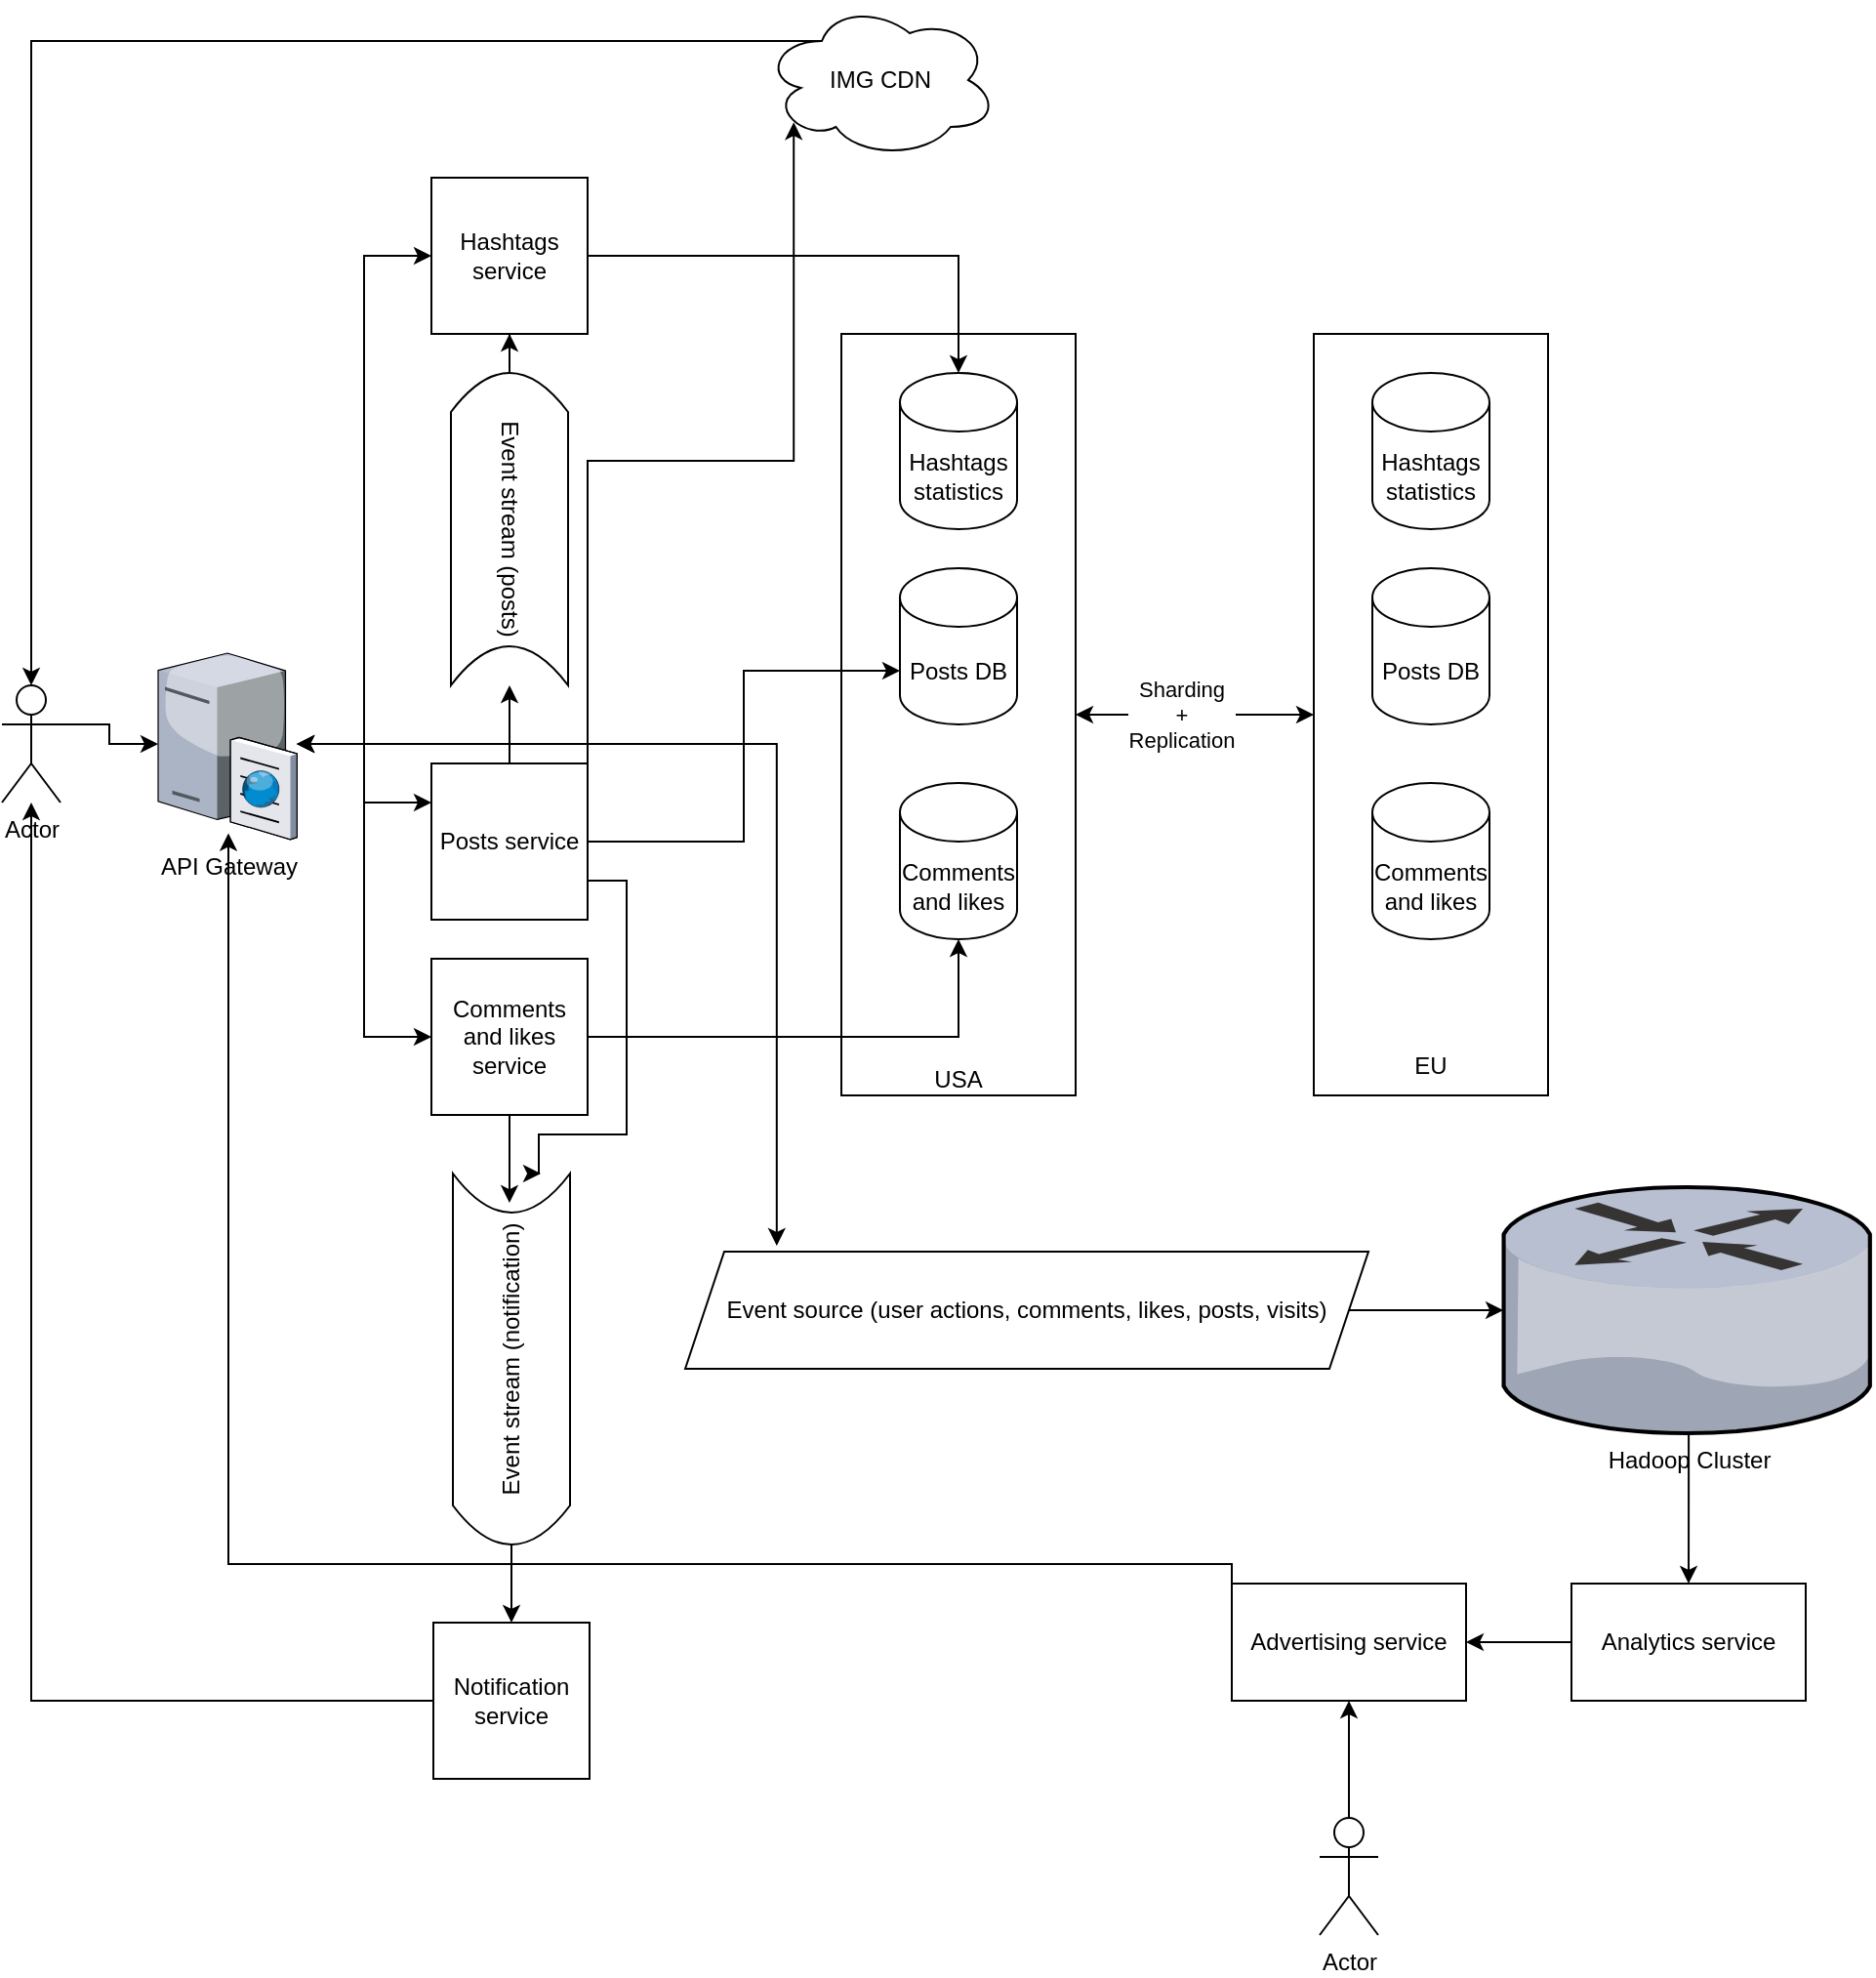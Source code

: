 <mxfile version="13.8.8" type="device"><diagram name="Page-1" id="e3a06f82-3646-2815-327d-82caf3d4e204"><mxGraphModel dx="1113" dy="820" grid="1" gridSize="10" guides="1" tooltips="1" connect="1" arrows="1" fold="1" page="1" pageScale="1.5" pageWidth="1169" pageHeight="826" background="none" math="0" shadow="0"><root><mxCell id="0" style=";html=1;"/><mxCell id="1" style=";html=1;" parent="0"/><mxCell id="knIG0F8VlCt5Sy2WJYBK-27" value="&lt;div&gt;&lt;br&gt;&lt;/div&gt;&lt;div&gt;&lt;br&gt;&lt;/div&gt;&lt;div&gt;&lt;br&gt;&lt;/div&gt;&lt;div&gt;&lt;br&gt;&lt;/div&gt;&lt;div&gt;&lt;br&gt;&lt;/div&gt;&lt;div&gt;&lt;br&gt;&lt;/div&gt;&lt;div&gt;&lt;br&gt;&lt;/div&gt;&lt;div&gt;&lt;br&gt;&lt;/div&gt;&lt;div&gt;&lt;br&gt;&lt;/div&gt;&lt;div&gt;&lt;br&gt;&lt;/div&gt;&lt;div&gt;&lt;br&gt;&lt;/div&gt;&lt;div&gt;&lt;br&gt;&lt;/div&gt;&lt;div&gt;&lt;br&gt;&lt;/div&gt;&lt;div&gt;&lt;br&gt;&lt;/div&gt;&lt;div&gt;&lt;br&gt;&lt;/div&gt;&lt;div&gt;&lt;br&gt;&lt;/div&gt;&lt;div&gt;&lt;br&gt;&lt;/div&gt;&lt;div&gt;&lt;br&gt;&lt;/div&gt;&lt;div&gt;&lt;br&gt;&lt;/div&gt;&lt;div&gt;&lt;br&gt;&lt;/div&gt;&lt;div&gt;&lt;br&gt;&lt;/div&gt;&lt;div&gt;&lt;br&gt;&lt;/div&gt;&lt;div&gt;&lt;br&gt;&lt;/div&gt;&lt;div&gt;&lt;br&gt;&lt;/div&gt;&lt;div&gt;&lt;br&gt;&lt;/div&gt;&lt;div&gt;&lt;br&gt;&lt;/div&gt;&lt;div&gt;USA&lt;br&gt;&lt;/div&gt;" style="rounded=0;whiteSpace=wrap;html=1;" vertex="1" parent="1"><mxGeometry x="510" y="270" width="120" height="390" as="geometry"/></mxCell><mxCell id="knIG0F8VlCt5Sy2WJYBK-4" style="edgeStyle=orthogonalEdgeStyle;rounded=0;orthogonalLoop=1;jettySize=auto;html=1;exitX=1;exitY=0.333;exitDx=0;exitDy=0;exitPerimeter=0;" edge="1" parent="1" source="knIG0F8VlCt5Sy2WJYBK-1" target="knIG0F8VlCt5Sy2WJYBK-2"><mxGeometry relative="1" as="geometry"/></mxCell><mxCell id="knIG0F8VlCt5Sy2WJYBK-1" value="Actor" style="shape=umlActor;verticalLabelPosition=bottom;verticalAlign=top;html=1;outlineConnect=0;" vertex="1" parent="1"><mxGeometry x="80" y="450" width="30" height="60" as="geometry"/></mxCell><mxCell id="knIG0F8VlCt5Sy2WJYBK-40" style="edgeStyle=orthogonalEdgeStyle;rounded=0;orthogonalLoop=1;jettySize=auto;html=1;entryX=0;entryY=0.5;entryDx=0;entryDy=0;startArrow=classic;startFill=1;" edge="1" parent="1" source="knIG0F8VlCt5Sy2WJYBK-2" target="knIG0F8VlCt5Sy2WJYBK-21"><mxGeometry relative="1" as="geometry"/></mxCell><mxCell id="knIG0F8VlCt5Sy2WJYBK-41" style="edgeStyle=orthogonalEdgeStyle;rounded=0;orthogonalLoop=1;jettySize=auto;html=1;entryX=0;entryY=0.5;entryDx=0;entryDy=0;startArrow=classic;startFill=1;" edge="1" parent="1" source="knIG0F8VlCt5Sy2WJYBK-2" target="knIG0F8VlCt5Sy2WJYBK-20"><mxGeometry relative="1" as="geometry"/></mxCell><mxCell id="knIG0F8VlCt5Sy2WJYBK-50" style="edgeStyle=orthogonalEdgeStyle;rounded=0;orthogonalLoop=1;jettySize=auto;html=1;entryX=0.134;entryY=-0.05;entryDx=0;entryDy=0;entryPerimeter=0;startArrow=classic;startFill=1;" edge="1" parent="1" source="knIG0F8VlCt5Sy2WJYBK-2" target="knIG0F8VlCt5Sy2WJYBK-49"><mxGeometry relative="1" as="geometry"/></mxCell><mxCell id="knIG0F8VlCt5Sy2WJYBK-2" value="API Gateway" style="verticalLabelPosition=bottom;aspect=fixed;html=1;verticalAlign=top;strokeColor=none;align=center;outlineConnect=0;shape=mxgraph.citrix.cache_server;" vertex="1" parent="1"><mxGeometry x="160" y="431.25" width="71" height="97.5" as="geometry"/></mxCell><mxCell id="knIG0F8VlCt5Sy2WJYBK-5" value="&lt;div&gt;Posts DB&lt;/div&gt;" style="shape=cylinder3;whiteSpace=wrap;html=1;boundedLbl=1;backgroundOutline=1;size=15;" vertex="1" parent="1"><mxGeometry x="540" y="390" width="60" height="80" as="geometry"/></mxCell><mxCell id="knIG0F8VlCt5Sy2WJYBK-24" style="edgeStyle=orthogonalEdgeStyle;rounded=0;orthogonalLoop=1;jettySize=auto;html=1;exitX=1;exitY=0.5;exitDx=0;exitDy=0;entryX=0;entryY=0;entryDx=0;entryDy=52.5;entryPerimeter=0;" edge="1" parent="1" source="knIG0F8VlCt5Sy2WJYBK-18" target="knIG0F8VlCt5Sy2WJYBK-5"><mxGeometry relative="1" as="geometry"/></mxCell><mxCell id="knIG0F8VlCt5Sy2WJYBK-31" style="edgeStyle=orthogonalEdgeStyle;rounded=0;orthogonalLoop=1;jettySize=auto;html=1;exitX=0.5;exitY=0;exitDx=0;exitDy=0;" edge="1" parent="1" source="knIG0F8VlCt5Sy2WJYBK-18" target="knIG0F8VlCt5Sy2WJYBK-30"><mxGeometry relative="1" as="geometry"/></mxCell><mxCell id="knIG0F8VlCt5Sy2WJYBK-37" style="edgeStyle=orthogonalEdgeStyle;rounded=0;orthogonalLoop=1;jettySize=auto;html=1;exitX=1;exitY=0.75;exitDx=0;exitDy=0;entryX=1;entryY=0.75;entryDx=0;entryDy=0;" edge="1" parent="1" source="knIG0F8VlCt5Sy2WJYBK-18" target="knIG0F8VlCt5Sy2WJYBK-35"><mxGeometry relative="1" as="geometry"><Array as="points"><mxPoint x="400" y="550"/><mxPoint x="400" y="680"/><mxPoint x="355" y="680"/></Array></mxGeometry></mxCell><mxCell id="knIG0F8VlCt5Sy2WJYBK-39" style="edgeStyle=orthogonalEdgeStyle;rounded=0;orthogonalLoop=1;jettySize=auto;html=1;exitX=0;exitY=0.25;exitDx=0;exitDy=0;startArrow=classic;startFill=1;" edge="1" parent="1" source="knIG0F8VlCt5Sy2WJYBK-18" target="knIG0F8VlCt5Sy2WJYBK-2"><mxGeometry relative="1" as="geometry"/></mxCell><mxCell id="knIG0F8VlCt5Sy2WJYBK-62" style="edgeStyle=orthogonalEdgeStyle;rounded=0;orthogonalLoop=1;jettySize=auto;html=1;exitX=1;exitY=0;exitDx=0;exitDy=0;entryX=0.13;entryY=0.77;entryDx=0;entryDy=0;entryPerimeter=0;startArrow=none;startFill=0;" edge="1" parent="1" source="knIG0F8VlCt5Sy2WJYBK-18" target="knIG0F8VlCt5Sy2WJYBK-61"><mxGeometry relative="1" as="geometry"/></mxCell><mxCell id="knIG0F8VlCt5Sy2WJYBK-18" value="Posts service" style="whiteSpace=wrap;html=1;aspect=fixed;" vertex="1" parent="1"><mxGeometry x="300" y="490" width="80" height="80" as="geometry"/></mxCell><mxCell id="knIG0F8VlCt5Sy2WJYBK-36" style="edgeStyle=orthogonalEdgeStyle;rounded=0;orthogonalLoop=1;jettySize=auto;html=1;exitX=0.5;exitY=1;exitDx=0;exitDy=0;entryX=0.921;entryY=0.483;entryDx=0;entryDy=0;entryPerimeter=0;" edge="1" parent="1" source="knIG0F8VlCt5Sy2WJYBK-20" target="knIG0F8VlCt5Sy2WJYBK-35"><mxGeometry relative="1" as="geometry"/></mxCell><mxCell id="knIG0F8VlCt5Sy2WJYBK-38" style="edgeStyle=orthogonalEdgeStyle;rounded=0;orthogonalLoop=1;jettySize=auto;html=1;exitX=1;exitY=0.5;exitDx=0;exitDy=0;" edge="1" parent="1" source="knIG0F8VlCt5Sy2WJYBK-20" target="knIG0F8VlCt5Sy2WJYBK-29"><mxGeometry relative="1" as="geometry"/></mxCell><mxCell id="knIG0F8VlCt5Sy2WJYBK-20" value="Comments and likes service" style="whiteSpace=wrap;html=1;aspect=fixed;" vertex="1" parent="1"><mxGeometry x="300" y="590" width="80" height="80" as="geometry"/></mxCell><mxCell id="knIG0F8VlCt5Sy2WJYBK-33" style="edgeStyle=orthogonalEdgeStyle;rounded=0;orthogonalLoop=1;jettySize=auto;html=1;exitX=1;exitY=0.5;exitDx=0;exitDy=0;" edge="1" parent="1" source="knIG0F8VlCt5Sy2WJYBK-21" target="knIG0F8VlCt5Sy2WJYBK-28"><mxGeometry relative="1" as="geometry"/></mxCell><mxCell id="knIG0F8VlCt5Sy2WJYBK-21" value="Hashtags service" style="whiteSpace=wrap;html=1;aspect=fixed;" vertex="1" parent="1"><mxGeometry x="300" y="190" width="80" height="80" as="geometry"/></mxCell><mxCell id="knIG0F8VlCt5Sy2WJYBK-23" style="edgeStyle=orthogonalEdgeStyle;rounded=0;orthogonalLoop=1;jettySize=auto;html=1;exitX=0;exitY=0.5;exitDx=0;exitDy=0;" edge="1" parent="1" source="knIG0F8VlCt5Sy2WJYBK-22" target="knIG0F8VlCt5Sy2WJYBK-1"><mxGeometry relative="1" as="geometry"/></mxCell><mxCell id="knIG0F8VlCt5Sy2WJYBK-22" value="&lt;div&gt;Notification &lt;br&gt;&lt;/div&gt;&lt;div&gt;service&lt;/div&gt;" style="whiteSpace=wrap;html=1;aspect=fixed;" vertex="1" parent="1"><mxGeometry x="301" y="930" width="80" height="80" as="geometry"/></mxCell><mxCell id="knIG0F8VlCt5Sy2WJYBK-28" value="Hashtags statistics" style="shape=cylinder3;whiteSpace=wrap;html=1;boundedLbl=1;backgroundOutline=1;size=15;" vertex="1" parent="1"><mxGeometry x="540" y="290" width="60" height="80" as="geometry"/></mxCell><mxCell id="knIG0F8VlCt5Sy2WJYBK-29" value="&lt;div&gt;Comments and likes&lt;/div&gt;" style="shape=cylinder3;whiteSpace=wrap;html=1;boundedLbl=1;backgroundOutline=1;size=15;" vertex="1" parent="1"><mxGeometry x="540" y="500" width="60" height="80" as="geometry"/></mxCell><mxCell id="knIG0F8VlCt5Sy2WJYBK-32" style="edgeStyle=orthogonalEdgeStyle;rounded=0;orthogonalLoop=1;jettySize=auto;html=1;exitX=0;exitY=0.5;exitDx=0;exitDy=0;" edge="1" parent="1" source="knIG0F8VlCt5Sy2WJYBK-30" target="knIG0F8VlCt5Sy2WJYBK-21"><mxGeometry relative="1" as="geometry"/></mxCell><mxCell id="knIG0F8VlCt5Sy2WJYBK-30" value="Event stream (posts)" style="shape=dataStorage;whiteSpace=wrap;html=1;fixedSize=1;rotation=90;" vertex="1" parent="1"><mxGeometry x="260" y="340" width="160" height="60" as="geometry"/></mxCell><mxCell id="knIG0F8VlCt5Sy2WJYBK-58" style="edgeStyle=orthogonalEdgeStyle;rounded=0;orthogonalLoop=1;jettySize=auto;html=1;exitX=0;exitY=0.5;exitDx=0;exitDy=0;entryX=0.5;entryY=0;entryDx=0;entryDy=0;startArrow=none;startFill=0;" edge="1" parent="1" source="knIG0F8VlCt5Sy2WJYBK-35" target="knIG0F8VlCt5Sy2WJYBK-22"><mxGeometry relative="1" as="geometry"/></mxCell><mxCell id="knIG0F8VlCt5Sy2WJYBK-35" value="Event stream (notification)" style="shape=dataStorage;whiteSpace=wrap;html=1;fixedSize=1;rotation=-90;" vertex="1" parent="1"><mxGeometry x="246" y="765" width="190" height="60" as="geometry"/></mxCell><mxCell id="knIG0F8VlCt5Sy2WJYBK-42" value="&lt;div&gt;&lt;br&gt;&lt;/div&gt;&lt;div&gt;&lt;br&gt;&lt;/div&gt;&lt;div&gt;&lt;br&gt;&lt;/div&gt;&lt;div&gt;&lt;br&gt;&lt;/div&gt;&lt;div&gt;&lt;br&gt;&lt;/div&gt;&lt;div&gt;&lt;br&gt;&lt;/div&gt;&lt;div&gt;&lt;br&gt;&lt;/div&gt;&lt;div&gt;&lt;br&gt;&lt;/div&gt;&lt;div&gt;&lt;br&gt;&lt;/div&gt;&lt;div&gt;&lt;br&gt;&lt;/div&gt;&lt;div&gt;&lt;br&gt;&lt;/div&gt;&lt;div&gt;&lt;br&gt;&lt;/div&gt;&lt;div&gt;&lt;br&gt;&lt;/div&gt;&lt;div&gt;&lt;br&gt;&lt;/div&gt;&lt;div&gt;&lt;br&gt;&lt;/div&gt;&lt;div&gt;&lt;br&gt;&lt;/div&gt;&lt;div&gt;&lt;br&gt;&lt;/div&gt;&lt;div&gt;&lt;br&gt;&lt;/div&gt;&lt;div&gt;&lt;br&gt;&lt;/div&gt;&lt;div&gt;&lt;br&gt;&lt;/div&gt;&lt;div&gt;&lt;br&gt;&lt;/div&gt;&lt;div&gt;&lt;br&gt;&lt;/div&gt;&lt;div&gt;&lt;br&gt;&lt;/div&gt;&lt;div&gt;&lt;br&gt;&lt;/div&gt;&lt;div&gt;&lt;br&gt;&lt;/div&gt;&lt;div&gt;EU&lt;/div&gt;" style="rounded=0;whiteSpace=wrap;html=1;" vertex="1" parent="1"><mxGeometry x="752" y="270" width="120" height="390" as="geometry"/></mxCell><mxCell id="knIG0F8VlCt5Sy2WJYBK-43" value="&lt;div&gt;Posts DB&lt;/div&gt;" style="shape=cylinder3;whiteSpace=wrap;html=1;boundedLbl=1;backgroundOutline=1;size=15;" vertex="1" parent="1"><mxGeometry x="782" y="390" width="60" height="80" as="geometry"/></mxCell><mxCell id="knIG0F8VlCt5Sy2WJYBK-44" value="Hashtags statistics" style="shape=cylinder3;whiteSpace=wrap;html=1;boundedLbl=1;backgroundOutline=1;size=15;" vertex="1" parent="1"><mxGeometry x="782" y="290" width="60" height="80" as="geometry"/></mxCell><mxCell id="knIG0F8VlCt5Sy2WJYBK-45" value="&lt;div&gt;Comments and likes&lt;/div&gt;" style="shape=cylinder3;whiteSpace=wrap;html=1;boundedLbl=1;backgroundOutline=1;size=15;" vertex="1" parent="1"><mxGeometry x="782" y="500" width="60" height="80" as="geometry"/></mxCell><mxCell id="knIG0F8VlCt5Sy2WJYBK-46" style="edgeStyle=orthogonalEdgeStyle;rounded=0;orthogonalLoop=1;jettySize=auto;html=1;exitX=1;exitY=0.5;exitDx=0;exitDy=0;startArrow=classic;startFill=1;" edge="1" parent="1" source="knIG0F8VlCt5Sy2WJYBK-27" target="knIG0F8VlCt5Sy2WJYBK-42"><mxGeometry relative="1" as="geometry"/></mxCell><mxCell id="knIG0F8VlCt5Sy2WJYBK-47" value="&lt;div&gt;Sharding&lt;/div&gt;&lt;div&gt;+&lt;/div&gt;&lt;div&gt;Replication&lt;br&gt;&lt;/div&gt;" style="edgeLabel;html=1;align=center;verticalAlign=middle;resizable=0;points=[];" vertex="1" connectable="0" parent="knIG0F8VlCt5Sy2WJYBK-46"><mxGeometry x="0.2" y="-3" relative="1" as="geometry"><mxPoint x="-19" y="-3" as="offset"/></mxGeometry></mxCell><mxCell id="knIG0F8VlCt5Sy2WJYBK-52" style="edgeStyle=orthogonalEdgeStyle;rounded=0;orthogonalLoop=1;jettySize=auto;html=1;exitX=1;exitY=0.5;exitDx=0;exitDy=0;startArrow=none;startFill=0;" edge="1" parent="1" source="knIG0F8VlCt5Sy2WJYBK-49" target="knIG0F8VlCt5Sy2WJYBK-51"><mxGeometry relative="1" as="geometry"/></mxCell><mxCell id="knIG0F8VlCt5Sy2WJYBK-49" value="Event source (user actions, comments, likes, posts, visits)" style="shape=parallelogram;perimeter=parallelogramPerimeter;whiteSpace=wrap;html=1;fixedSize=1;" vertex="1" parent="1"><mxGeometry x="430" y="740" width="350" height="60" as="geometry"/></mxCell><mxCell id="knIG0F8VlCt5Sy2WJYBK-55" style="edgeStyle=orthogonalEdgeStyle;rounded=0;orthogonalLoop=1;jettySize=auto;html=1;entryX=0.5;entryY=0;entryDx=0;entryDy=0;startArrow=none;startFill=0;" edge="1" parent="1" source="knIG0F8VlCt5Sy2WJYBK-51" target="knIG0F8VlCt5Sy2WJYBK-53"><mxGeometry relative="1" as="geometry"/></mxCell><mxCell id="knIG0F8VlCt5Sy2WJYBK-51" value="Hadoop Cluster" style="verticalLabelPosition=bottom;aspect=fixed;html=1;verticalAlign=top;strokeColor=none;align=center;outlineConnect=0;shape=mxgraph.citrix.router;" vertex="1" parent="1"><mxGeometry x="849.07" y="707" width="189.86" height="126" as="geometry"/></mxCell><mxCell id="knIG0F8VlCt5Sy2WJYBK-56" style="edgeStyle=orthogonalEdgeStyle;rounded=0;orthogonalLoop=1;jettySize=auto;html=1;exitX=0;exitY=0.5;exitDx=0;exitDy=0;entryX=1;entryY=0.5;entryDx=0;entryDy=0;startArrow=none;startFill=0;" edge="1" parent="1" source="knIG0F8VlCt5Sy2WJYBK-53" target="knIG0F8VlCt5Sy2WJYBK-54"><mxGeometry relative="1" as="geometry"/></mxCell><mxCell id="knIG0F8VlCt5Sy2WJYBK-53" value="Analytics service" style="rounded=0;whiteSpace=wrap;html=1;" vertex="1" parent="1"><mxGeometry x="884" y="910" width="120" height="60" as="geometry"/></mxCell><mxCell id="knIG0F8VlCt5Sy2WJYBK-57" style="edgeStyle=orthogonalEdgeStyle;rounded=0;orthogonalLoop=1;jettySize=auto;html=1;exitX=0.5;exitY=0;exitDx=0;exitDy=0;startArrow=none;startFill=0;" edge="1" parent="1" source="knIG0F8VlCt5Sy2WJYBK-54"><mxGeometry relative="1" as="geometry"><mxPoint x="710" y="937" as="sourcePoint"/><mxPoint x="196" y="525.75" as="targetPoint"/><Array as="points"><mxPoint x="710" y="910"/><mxPoint x="710" y="900"/><mxPoint x="196" y="900"/></Array></mxGeometry></mxCell><mxCell id="knIG0F8VlCt5Sy2WJYBK-54" value="Advertising service" style="rounded=0;whiteSpace=wrap;html=1;" vertex="1" parent="1"><mxGeometry x="710" y="910" width="120" height="60" as="geometry"/></mxCell><mxCell id="knIG0F8VlCt5Sy2WJYBK-60" style="edgeStyle=orthogonalEdgeStyle;rounded=0;orthogonalLoop=1;jettySize=auto;html=1;exitX=0.5;exitY=0;exitDx=0;exitDy=0;exitPerimeter=0;entryX=0.5;entryY=1;entryDx=0;entryDy=0;startArrow=none;startFill=0;" edge="1" parent="1" source="knIG0F8VlCt5Sy2WJYBK-59" target="knIG0F8VlCt5Sy2WJYBK-54"><mxGeometry relative="1" as="geometry"/></mxCell><mxCell id="knIG0F8VlCt5Sy2WJYBK-59" value="Actor" style="shape=umlActor;verticalLabelPosition=bottom;verticalAlign=top;html=1;outlineConnect=0;" vertex="1" parent="1"><mxGeometry x="755" y="1030" width="30" height="60" as="geometry"/></mxCell><mxCell id="knIG0F8VlCt5Sy2WJYBK-63" style="edgeStyle=orthogonalEdgeStyle;rounded=0;orthogonalLoop=1;jettySize=auto;html=1;exitX=0.25;exitY=0.25;exitDx=0;exitDy=0;exitPerimeter=0;entryX=0.5;entryY=0;entryDx=0;entryDy=0;entryPerimeter=0;startArrow=none;startFill=0;" edge="1" parent="1" source="knIG0F8VlCt5Sy2WJYBK-61" target="knIG0F8VlCt5Sy2WJYBK-1"><mxGeometry relative="1" as="geometry"/></mxCell><mxCell id="knIG0F8VlCt5Sy2WJYBK-61" value="IMG CDN" style="ellipse;shape=cloud;whiteSpace=wrap;html=1;" vertex="1" parent="1"><mxGeometry x="470" y="100" width="120" height="80" as="geometry"/></mxCell></root></mxGraphModel></diagram></mxfile>